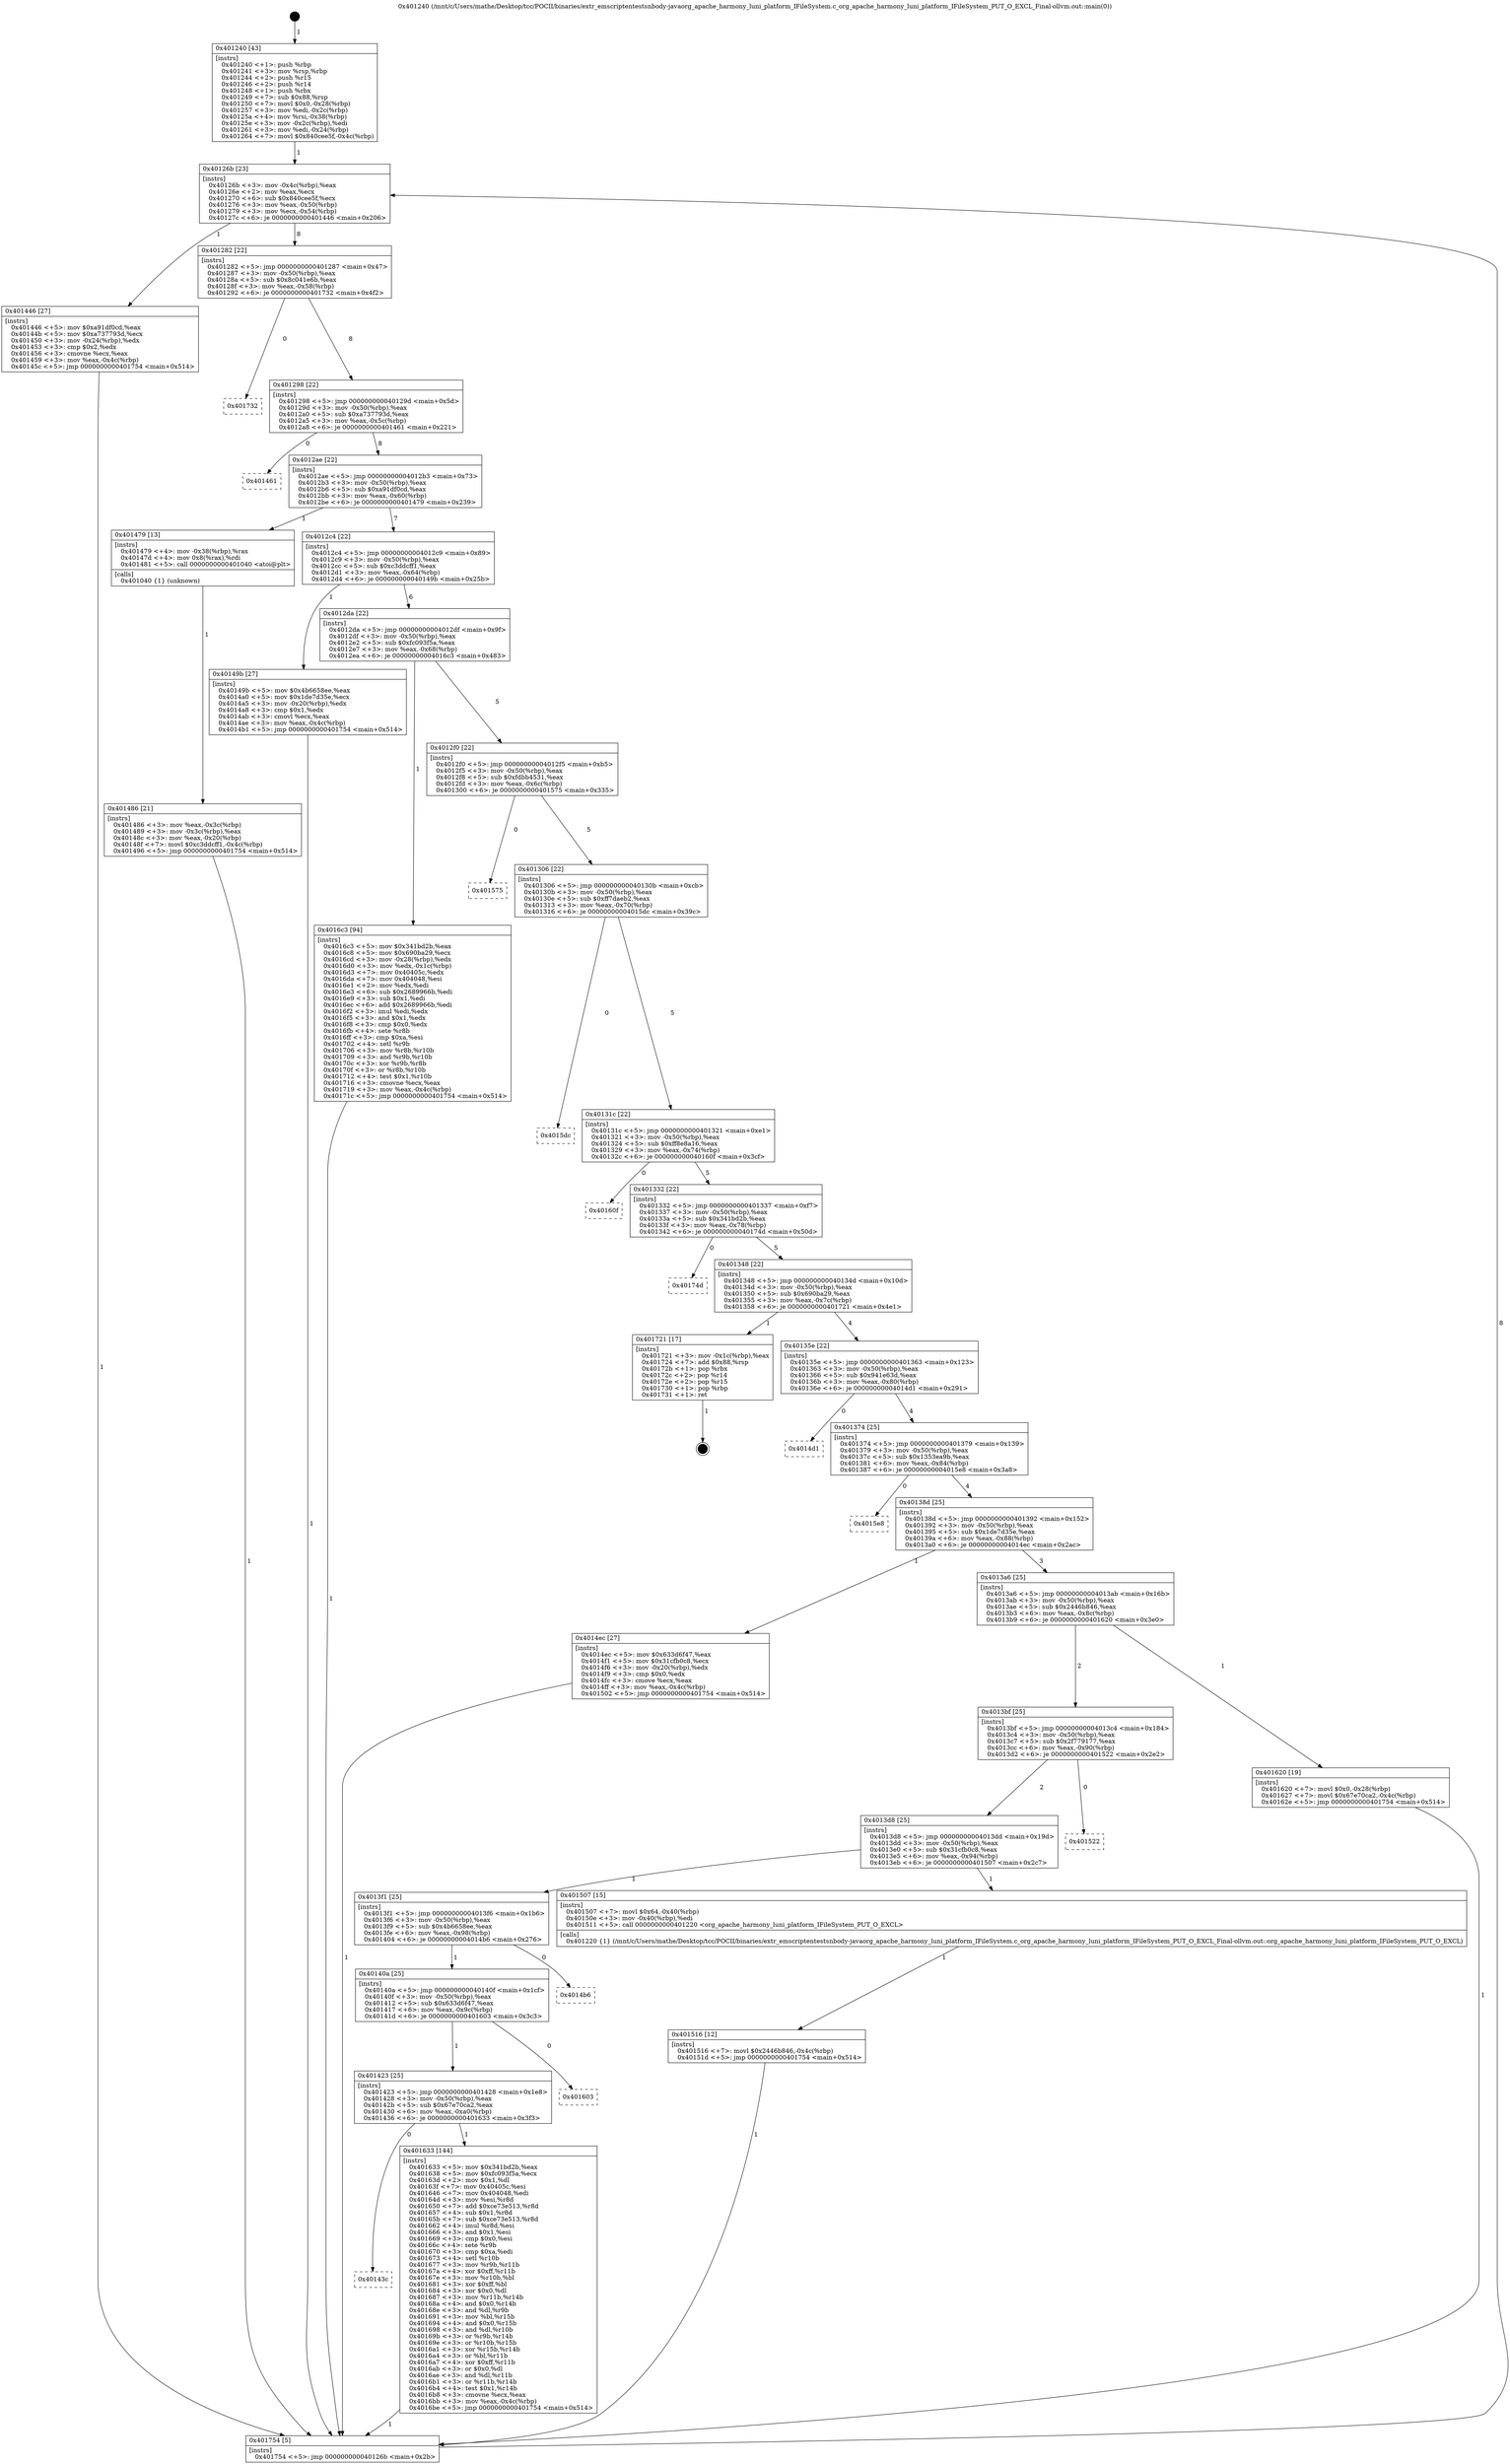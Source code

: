 digraph "0x401240" {
  label = "0x401240 (/mnt/c/Users/mathe/Desktop/tcc/POCII/binaries/extr_emscriptentestsnbody-javaorg_apache_harmony_luni_platform_IFileSystem.c_org_apache_harmony_luni_platform_IFileSystem_PUT_O_EXCL_Final-ollvm.out::main(0))"
  labelloc = "t"
  node[shape=record]

  Entry [label="",width=0.3,height=0.3,shape=circle,fillcolor=black,style=filled]
  "0x40126b" [label="{
     0x40126b [23]\l
     | [instrs]\l
     &nbsp;&nbsp;0x40126b \<+3\>: mov -0x4c(%rbp),%eax\l
     &nbsp;&nbsp;0x40126e \<+2\>: mov %eax,%ecx\l
     &nbsp;&nbsp;0x401270 \<+6\>: sub $0x840cee5f,%ecx\l
     &nbsp;&nbsp;0x401276 \<+3\>: mov %eax,-0x50(%rbp)\l
     &nbsp;&nbsp;0x401279 \<+3\>: mov %ecx,-0x54(%rbp)\l
     &nbsp;&nbsp;0x40127c \<+6\>: je 0000000000401446 \<main+0x206\>\l
  }"]
  "0x401446" [label="{
     0x401446 [27]\l
     | [instrs]\l
     &nbsp;&nbsp;0x401446 \<+5\>: mov $0xa91df0cd,%eax\l
     &nbsp;&nbsp;0x40144b \<+5\>: mov $0xa737793d,%ecx\l
     &nbsp;&nbsp;0x401450 \<+3\>: mov -0x24(%rbp),%edx\l
     &nbsp;&nbsp;0x401453 \<+3\>: cmp $0x2,%edx\l
     &nbsp;&nbsp;0x401456 \<+3\>: cmovne %ecx,%eax\l
     &nbsp;&nbsp;0x401459 \<+3\>: mov %eax,-0x4c(%rbp)\l
     &nbsp;&nbsp;0x40145c \<+5\>: jmp 0000000000401754 \<main+0x514\>\l
  }"]
  "0x401282" [label="{
     0x401282 [22]\l
     | [instrs]\l
     &nbsp;&nbsp;0x401282 \<+5\>: jmp 0000000000401287 \<main+0x47\>\l
     &nbsp;&nbsp;0x401287 \<+3\>: mov -0x50(%rbp),%eax\l
     &nbsp;&nbsp;0x40128a \<+5\>: sub $0x8c041e6b,%eax\l
     &nbsp;&nbsp;0x40128f \<+3\>: mov %eax,-0x58(%rbp)\l
     &nbsp;&nbsp;0x401292 \<+6\>: je 0000000000401732 \<main+0x4f2\>\l
  }"]
  "0x401754" [label="{
     0x401754 [5]\l
     | [instrs]\l
     &nbsp;&nbsp;0x401754 \<+5\>: jmp 000000000040126b \<main+0x2b\>\l
  }"]
  "0x401240" [label="{
     0x401240 [43]\l
     | [instrs]\l
     &nbsp;&nbsp;0x401240 \<+1\>: push %rbp\l
     &nbsp;&nbsp;0x401241 \<+3\>: mov %rsp,%rbp\l
     &nbsp;&nbsp;0x401244 \<+2\>: push %r15\l
     &nbsp;&nbsp;0x401246 \<+2\>: push %r14\l
     &nbsp;&nbsp;0x401248 \<+1\>: push %rbx\l
     &nbsp;&nbsp;0x401249 \<+7\>: sub $0x88,%rsp\l
     &nbsp;&nbsp;0x401250 \<+7\>: movl $0x0,-0x28(%rbp)\l
     &nbsp;&nbsp;0x401257 \<+3\>: mov %edi,-0x2c(%rbp)\l
     &nbsp;&nbsp;0x40125a \<+4\>: mov %rsi,-0x38(%rbp)\l
     &nbsp;&nbsp;0x40125e \<+3\>: mov -0x2c(%rbp),%edi\l
     &nbsp;&nbsp;0x401261 \<+3\>: mov %edi,-0x24(%rbp)\l
     &nbsp;&nbsp;0x401264 \<+7\>: movl $0x840cee5f,-0x4c(%rbp)\l
  }"]
  Exit [label="",width=0.3,height=0.3,shape=circle,fillcolor=black,style=filled,peripheries=2]
  "0x401732" [label="{
     0x401732\l
  }", style=dashed]
  "0x401298" [label="{
     0x401298 [22]\l
     | [instrs]\l
     &nbsp;&nbsp;0x401298 \<+5\>: jmp 000000000040129d \<main+0x5d\>\l
     &nbsp;&nbsp;0x40129d \<+3\>: mov -0x50(%rbp),%eax\l
     &nbsp;&nbsp;0x4012a0 \<+5\>: sub $0xa737793d,%eax\l
     &nbsp;&nbsp;0x4012a5 \<+3\>: mov %eax,-0x5c(%rbp)\l
     &nbsp;&nbsp;0x4012a8 \<+6\>: je 0000000000401461 \<main+0x221\>\l
  }"]
  "0x40143c" [label="{
     0x40143c\l
  }", style=dashed]
  "0x401461" [label="{
     0x401461\l
  }", style=dashed]
  "0x4012ae" [label="{
     0x4012ae [22]\l
     | [instrs]\l
     &nbsp;&nbsp;0x4012ae \<+5\>: jmp 00000000004012b3 \<main+0x73\>\l
     &nbsp;&nbsp;0x4012b3 \<+3\>: mov -0x50(%rbp),%eax\l
     &nbsp;&nbsp;0x4012b6 \<+5\>: sub $0xa91df0cd,%eax\l
     &nbsp;&nbsp;0x4012bb \<+3\>: mov %eax,-0x60(%rbp)\l
     &nbsp;&nbsp;0x4012be \<+6\>: je 0000000000401479 \<main+0x239\>\l
  }"]
  "0x401633" [label="{
     0x401633 [144]\l
     | [instrs]\l
     &nbsp;&nbsp;0x401633 \<+5\>: mov $0x341bd2b,%eax\l
     &nbsp;&nbsp;0x401638 \<+5\>: mov $0xfc093f5a,%ecx\l
     &nbsp;&nbsp;0x40163d \<+2\>: mov $0x1,%dl\l
     &nbsp;&nbsp;0x40163f \<+7\>: mov 0x40405c,%esi\l
     &nbsp;&nbsp;0x401646 \<+7\>: mov 0x404048,%edi\l
     &nbsp;&nbsp;0x40164d \<+3\>: mov %esi,%r8d\l
     &nbsp;&nbsp;0x401650 \<+7\>: add $0xce73e513,%r8d\l
     &nbsp;&nbsp;0x401657 \<+4\>: sub $0x1,%r8d\l
     &nbsp;&nbsp;0x40165b \<+7\>: sub $0xce73e513,%r8d\l
     &nbsp;&nbsp;0x401662 \<+4\>: imul %r8d,%esi\l
     &nbsp;&nbsp;0x401666 \<+3\>: and $0x1,%esi\l
     &nbsp;&nbsp;0x401669 \<+3\>: cmp $0x0,%esi\l
     &nbsp;&nbsp;0x40166c \<+4\>: sete %r9b\l
     &nbsp;&nbsp;0x401670 \<+3\>: cmp $0xa,%edi\l
     &nbsp;&nbsp;0x401673 \<+4\>: setl %r10b\l
     &nbsp;&nbsp;0x401677 \<+3\>: mov %r9b,%r11b\l
     &nbsp;&nbsp;0x40167a \<+4\>: xor $0xff,%r11b\l
     &nbsp;&nbsp;0x40167e \<+3\>: mov %r10b,%bl\l
     &nbsp;&nbsp;0x401681 \<+3\>: xor $0xff,%bl\l
     &nbsp;&nbsp;0x401684 \<+3\>: xor $0x0,%dl\l
     &nbsp;&nbsp;0x401687 \<+3\>: mov %r11b,%r14b\l
     &nbsp;&nbsp;0x40168a \<+4\>: and $0x0,%r14b\l
     &nbsp;&nbsp;0x40168e \<+3\>: and %dl,%r9b\l
     &nbsp;&nbsp;0x401691 \<+3\>: mov %bl,%r15b\l
     &nbsp;&nbsp;0x401694 \<+4\>: and $0x0,%r15b\l
     &nbsp;&nbsp;0x401698 \<+3\>: and %dl,%r10b\l
     &nbsp;&nbsp;0x40169b \<+3\>: or %r9b,%r14b\l
     &nbsp;&nbsp;0x40169e \<+3\>: or %r10b,%r15b\l
     &nbsp;&nbsp;0x4016a1 \<+3\>: xor %r15b,%r14b\l
     &nbsp;&nbsp;0x4016a4 \<+3\>: or %bl,%r11b\l
     &nbsp;&nbsp;0x4016a7 \<+4\>: xor $0xff,%r11b\l
     &nbsp;&nbsp;0x4016ab \<+3\>: or $0x0,%dl\l
     &nbsp;&nbsp;0x4016ae \<+3\>: and %dl,%r11b\l
     &nbsp;&nbsp;0x4016b1 \<+3\>: or %r11b,%r14b\l
     &nbsp;&nbsp;0x4016b4 \<+4\>: test $0x1,%r14b\l
     &nbsp;&nbsp;0x4016b8 \<+3\>: cmovne %ecx,%eax\l
     &nbsp;&nbsp;0x4016bb \<+3\>: mov %eax,-0x4c(%rbp)\l
     &nbsp;&nbsp;0x4016be \<+5\>: jmp 0000000000401754 \<main+0x514\>\l
  }"]
  "0x401479" [label="{
     0x401479 [13]\l
     | [instrs]\l
     &nbsp;&nbsp;0x401479 \<+4\>: mov -0x38(%rbp),%rax\l
     &nbsp;&nbsp;0x40147d \<+4\>: mov 0x8(%rax),%rdi\l
     &nbsp;&nbsp;0x401481 \<+5\>: call 0000000000401040 \<atoi@plt\>\l
     | [calls]\l
     &nbsp;&nbsp;0x401040 \{1\} (unknown)\l
  }"]
  "0x4012c4" [label="{
     0x4012c4 [22]\l
     | [instrs]\l
     &nbsp;&nbsp;0x4012c4 \<+5\>: jmp 00000000004012c9 \<main+0x89\>\l
     &nbsp;&nbsp;0x4012c9 \<+3\>: mov -0x50(%rbp),%eax\l
     &nbsp;&nbsp;0x4012cc \<+5\>: sub $0xc3ddcff1,%eax\l
     &nbsp;&nbsp;0x4012d1 \<+3\>: mov %eax,-0x64(%rbp)\l
     &nbsp;&nbsp;0x4012d4 \<+6\>: je 000000000040149b \<main+0x25b\>\l
  }"]
  "0x401486" [label="{
     0x401486 [21]\l
     | [instrs]\l
     &nbsp;&nbsp;0x401486 \<+3\>: mov %eax,-0x3c(%rbp)\l
     &nbsp;&nbsp;0x401489 \<+3\>: mov -0x3c(%rbp),%eax\l
     &nbsp;&nbsp;0x40148c \<+3\>: mov %eax,-0x20(%rbp)\l
     &nbsp;&nbsp;0x40148f \<+7\>: movl $0xc3ddcff1,-0x4c(%rbp)\l
     &nbsp;&nbsp;0x401496 \<+5\>: jmp 0000000000401754 \<main+0x514\>\l
  }"]
  "0x401423" [label="{
     0x401423 [25]\l
     | [instrs]\l
     &nbsp;&nbsp;0x401423 \<+5\>: jmp 0000000000401428 \<main+0x1e8\>\l
     &nbsp;&nbsp;0x401428 \<+3\>: mov -0x50(%rbp),%eax\l
     &nbsp;&nbsp;0x40142b \<+5\>: sub $0x67e70ca2,%eax\l
     &nbsp;&nbsp;0x401430 \<+6\>: mov %eax,-0xa0(%rbp)\l
     &nbsp;&nbsp;0x401436 \<+6\>: je 0000000000401633 \<main+0x3f3\>\l
  }"]
  "0x40149b" [label="{
     0x40149b [27]\l
     | [instrs]\l
     &nbsp;&nbsp;0x40149b \<+5\>: mov $0x4b6658ee,%eax\l
     &nbsp;&nbsp;0x4014a0 \<+5\>: mov $0x1de7d35e,%ecx\l
     &nbsp;&nbsp;0x4014a5 \<+3\>: mov -0x20(%rbp),%edx\l
     &nbsp;&nbsp;0x4014a8 \<+3\>: cmp $0x1,%edx\l
     &nbsp;&nbsp;0x4014ab \<+3\>: cmovl %ecx,%eax\l
     &nbsp;&nbsp;0x4014ae \<+3\>: mov %eax,-0x4c(%rbp)\l
     &nbsp;&nbsp;0x4014b1 \<+5\>: jmp 0000000000401754 \<main+0x514\>\l
  }"]
  "0x4012da" [label="{
     0x4012da [22]\l
     | [instrs]\l
     &nbsp;&nbsp;0x4012da \<+5\>: jmp 00000000004012df \<main+0x9f\>\l
     &nbsp;&nbsp;0x4012df \<+3\>: mov -0x50(%rbp),%eax\l
     &nbsp;&nbsp;0x4012e2 \<+5\>: sub $0xfc093f5a,%eax\l
     &nbsp;&nbsp;0x4012e7 \<+3\>: mov %eax,-0x68(%rbp)\l
     &nbsp;&nbsp;0x4012ea \<+6\>: je 00000000004016c3 \<main+0x483\>\l
  }"]
  "0x401603" [label="{
     0x401603\l
  }", style=dashed]
  "0x4016c3" [label="{
     0x4016c3 [94]\l
     | [instrs]\l
     &nbsp;&nbsp;0x4016c3 \<+5\>: mov $0x341bd2b,%eax\l
     &nbsp;&nbsp;0x4016c8 \<+5\>: mov $0x690ba29,%ecx\l
     &nbsp;&nbsp;0x4016cd \<+3\>: mov -0x28(%rbp),%edx\l
     &nbsp;&nbsp;0x4016d0 \<+3\>: mov %edx,-0x1c(%rbp)\l
     &nbsp;&nbsp;0x4016d3 \<+7\>: mov 0x40405c,%edx\l
     &nbsp;&nbsp;0x4016da \<+7\>: mov 0x404048,%esi\l
     &nbsp;&nbsp;0x4016e1 \<+2\>: mov %edx,%edi\l
     &nbsp;&nbsp;0x4016e3 \<+6\>: sub $0x2689966b,%edi\l
     &nbsp;&nbsp;0x4016e9 \<+3\>: sub $0x1,%edi\l
     &nbsp;&nbsp;0x4016ec \<+6\>: add $0x2689966b,%edi\l
     &nbsp;&nbsp;0x4016f2 \<+3\>: imul %edi,%edx\l
     &nbsp;&nbsp;0x4016f5 \<+3\>: and $0x1,%edx\l
     &nbsp;&nbsp;0x4016f8 \<+3\>: cmp $0x0,%edx\l
     &nbsp;&nbsp;0x4016fb \<+4\>: sete %r8b\l
     &nbsp;&nbsp;0x4016ff \<+3\>: cmp $0xa,%esi\l
     &nbsp;&nbsp;0x401702 \<+4\>: setl %r9b\l
     &nbsp;&nbsp;0x401706 \<+3\>: mov %r8b,%r10b\l
     &nbsp;&nbsp;0x401709 \<+3\>: and %r9b,%r10b\l
     &nbsp;&nbsp;0x40170c \<+3\>: xor %r9b,%r8b\l
     &nbsp;&nbsp;0x40170f \<+3\>: or %r8b,%r10b\l
     &nbsp;&nbsp;0x401712 \<+4\>: test $0x1,%r10b\l
     &nbsp;&nbsp;0x401716 \<+3\>: cmovne %ecx,%eax\l
     &nbsp;&nbsp;0x401719 \<+3\>: mov %eax,-0x4c(%rbp)\l
     &nbsp;&nbsp;0x40171c \<+5\>: jmp 0000000000401754 \<main+0x514\>\l
  }"]
  "0x4012f0" [label="{
     0x4012f0 [22]\l
     | [instrs]\l
     &nbsp;&nbsp;0x4012f0 \<+5\>: jmp 00000000004012f5 \<main+0xb5\>\l
     &nbsp;&nbsp;0x4012f5 \<+3\>: mov -0x50(%rbp),%eax\l
     &nbsp;&nbsp;0x4012f8 \<+5\>: sub $0xfdbb4531,%eax\l
     &nbsp;&nbsp;0x4012fd \<+3\>: mov %eax,-0x6c(%rbp)\l
     &nbsp;&nbsp;0x401300 \<+6\>: je 0000000000401575 \<main+0x335\>\l
  }"]
  "0x40140a" [label="{
     0x40140a [25]\l
     | [instrs]\l
     &nbsp;&nbsp;0x40140a \<+5\>: jmp 000000000040140f \<main+0x1cf\>\l
     &nbsp;&nbsp;0x40140f \<+3\>: mov -0x50(%rbp),%eax\l
     &nbsp;&nbsp;0x401412 \<+5\>: sub $0x633d6f47,%eax\l
     &nbsp;&nbsp;0x401417 \<+6\>: mov %eax,-0x9c(%rbp)\l
     &nbsp;&nbsp;0x40141d \<+6\>: je 0000000000401603 \<main+0x3c3\>\l
  }"]
  "0x401575" [label="{
     0x401575\l
  }", style=dashed]
  "0x401306" [label="{
     0x401306 [22]\l
     | [instrs]\l
     &nbsp;&nbsp;0x401306 \<+5\>: jmp 000000000040130b \<main+0xcb\>\l
     &nbsp;&nbsp;0x40130b \<+3\>: mov -0x50(%rbp),%eax\l
     &nbsp;&nbsp;0x40130e \<+5\>: sub $0xff7daeb2,%eax\l
     &nbsp;&nbsp;0x401313 \<+3\>: mov %eax,-0x70(%rbp)\l
     &nbsp;&nbsp;0x401316 \<+6\>: je 00000000004015dc \<main+0x39c\>\l
  }"]
  "0x4014b6" [label="{
     0x4014b6\l
  }", style=dashed]
  "0x4015dc" [label="{
     0x4015dc\l
  }", style=dashed]
  "0x40131c" [label="{
     0x40131c [22]\l
     | [instrs]\l
     &nbsp;&nbsp;0x40131c \<+5\>: jmp 0000000000401321 \<main+0xe1\>\l
     &nbsp;&nbsp;0x401321 \<+3\>: mov -0x50(%rbp),%eax\l
     &nbsp;&nbsp;0x401324 \<+5\>: sub $0xff8e8a16,%eax\l
     &nbsp;&nbsp;0x401329 \<+3\>: mov %eax,-0x74(%rbp)\l
     &nbsp;&nbsp;0x40132c \<+6\>: je 000000000040160f \<main+0x3cf\>\l
  }"]
  "0x401516" [label="{
     0x401516 [12]\l
     | [instrs]\l
     &nbsp;&nbsp;0x401516 \<+7\>: movl $0x2446b846,-0x4c(%rbp)\l
     &nbsp;&nbsp;0x40151d \<+5\>: jmp 0000000000401754 \<main+0x514\>\l
  }"]
  "0x40160f" [label="{
     0x40160f\l
  }", style=dashed]
  "0x401332" [label="{
     0x401332 [22]\l
     | [instrs]\l
     &nbsp;&nbsp;0x401332 \<+5\>: jmp 0000000000401337 \<main+0xf7\>\l
     &nbsp;&nbsp;0x401337 \<+3\>: mov -0x50(%rbp),%eax\l
     &nbsp;&nbsp;0x40133a \<+5\>: sub $0x341bd2b,%eax\l
     &nbsp;&nbsp;0x40133f \<+3\>: mov %eax,-0x78(%rbp)\l
     &nbsp;&nbsp;0x401342 \<+6\>: je 000000000040174d \<main+0x50d\>\l
  }"]
  "0x4013f1" [label="{
     0x4013f1 [25]\l
     | [instrs]\l
     &nbsp;&nbsp;0x4013f1 \<+5\>: jmp 00000000004013f6 \<main+0x1b6\>\l
     &nbsp;&nbsp;0x4013f6 \<+3\>: mov -0x50(%rbp),%eax\l
     &nbsp;&nbsp;0x4013f9 \<+5\>: sub $0x4b6658ee,%eax\l
     &nbsp;&nbsp;0x4013fe \<+6\>: mov %eax,-0x98(%rbp)\l
     &nbsp;&nbsp;0x401404 \<+6\>: je 00000000004014b6 \<main+0x276\>\l
  }"]
  "0x40174d" [label="{
     0x40174d\l
  }", style=dashed]
  "0x401348" [label="{
     0x401348 [22]\l
     | [instrs]\l
     &nbsp;&nbsp;0x401348 \<+5\>: jmp 000000000040134d \<main+0x10d\>\l
     &nbsp;&nbsp;0x40134d \<+3\>: mov -0x50(%rbp),%eax\l
     &nbsp;&nbsp;0x401350 \<+5\>: sub $0x690ba29,%eax\l
     &nbsp;&nbsp;0x401355 \<+3\>: mov %eax,-0x7c(%rbp)\l
     &nbsp;&nbsp;0x401358 \<+6\>: je 0000000000401721 \<main+0x4e1\>\l
  }"]
  "0x401507" [label="{
     0x401507 [15]\l
     | [instrs]\l
     &nbsp;&nbsp;0x401507 \<+7\>: movl $0x64,-0x40(%rbp)\l
     &nbsp;&nbsp;0x40150e \<+3\>: mov -0x40(%rbp),%edi\l
     &nbsp;&nbsp;0x401511 \<+5\>: call 0000000000401220 \<org_apache_harmony_luni_platform_IFileSystem_PUT_O_EXCL\>\l
     | [calls]\l
     &nbsp;&nbsp;0x401220 \{1\} (/mnt/c/Users/mathe/Desktop/tcc/POCII/binaries/extr_emscriptentestsnbody-javaorg_apache_harmony_luni_platform_IFileSystem.c_org_apache_harmony_luni_platform_IFileSystem_PUT_O_EXCL_Final-ollvm.out::org_apache_harmony_luni_platform_IFileSystem_PUT_O_EXCL)\l
  }"]
  "0x401721" [label="{
     0x401721 [17]\l
     | [instrs]\l
     &nbsp;&nbsp;0x401721 \<+3\>: mov -0x1c(%rbp),%eax\l
     &nbsp;&nbsp;0x401724 \<+7\>: add $0x88,%rsp\l
     &nbsp;&nbsp;0x40172b \<+1\>: pop %rbx\l
     &nbsp;&nbsp;0x40172c \<+2\>: pop %r14\l
     &nbsp;&nbsp;0x40172e \<+2\>: pop %r15\l
     &nbsp;&nbsp;0x401730 \<+1\>: pop %rbp\l
     &nbsp;&nbsp;0x401731 \<+1\>: ret\l
  }"]
  "0x40135e" [label="{
     0x40135e [22]\l
     | [instrs]\l
     &nbsp;&nbsp;0x40135e \<+5\>: jmp 0000000000401363 \<main+0x123\>\l
     &nbsp;&nbsp;0x401363 \<+3\>: mov -0x50(%rbp),%eax\l
     &nbsp;&nbsp;0x401366 \<+5\>: sub $0x941e63d,%eax\l
     &nbsp;&nbsp;0x40136b \<+3\>: mov %eax,-0x80(%rbp)\l
     &nbsp;&nbsp;0x40136e \<+6\>: je 00000000004014d1 \<main+0x291\>\l
  }"]
  "0x4013d8" [label="{
     0x4013d8 [25]\l
     | [instrs]\l
     &nbsp;&nbsp;0x4013d8 \<+5\>: jmp 00000000004013dd \<main+0x19d\>\l
     &nbsp;&nbsp;0x4013dd \<+3\>: mov -0x50(%rbp),%eax\l
     &nbsp;&nbsp;0x4013e0 \<+5\>: sub $0x31cfb0c8,%eax\l
     &nbsp;&nbsp;0x4013e5 \<+6\>: mov %eax,-0x94(%rbp)\l
     &nbsp;&nbsp;0x4013eb \<+6\>: je 0000000000401507 \<main+0x2c7\>\l
  }"]
  "0x4014d1" [label="{
     0x4014d1\l
  }", style=dashed]
  "0x401374" [label="{
     0x401374 [25]\l
     | [instrs]\l
     &nbsp;&nbsp;0x401374 \<+5\>: jmp 0000000000401379 \<main+0x139\>\l
     &nbsp;&nbsp;0x401379 \<+3\>: mov -0x50(%rbp),%eax\l
     &nbsp;&nbsp;0x40137c \<+5\>: sub $0x1353ea9b,%eax\l
     &nbsp;&nbsp;0x401381 \<+6\>: mov %eax,-0x84(%rbp)\l
     &nbsp;&nbsp;0x401387 \<+6\>: je 00000000004015e8 \<main+0x3a8\>\l
  }"]
  "0x401522" [label="{
     0x401522\l
  }", style=dashed]
  "0x4015e8" [label="{
     0x4015e8\l
  }", style=dashed]
  "0x40138d" [label="{
     0x40138d [25]\l
     | [instrs]\l
     &nbsp;&nbsp;0x40138d \<+5\>: jmp 0000000000401392 \<main+0x152\>\l
     &nbsp;&nbsp;0x401392 \<+3\>: mov -0x50(%rbp),%eax\l
     &nbsp;&nbsp;0x401395 \<+5\>: sub $0x1de7d35e,%eax\l
     &nbsp;&nbsp;0x40139a \<+6\>: mov %eax,-0x88(%rbp)\l
     &nbsp;&nbsp;0x4013a0 \<+6\>: je 00000000004014ec \<main+0x2ac\>\l
  }"]
  "0x4013bf" [label="{
     0x4013bf [25]\l
     | [instrs]\l
     &nbsp;&nbsp;0x4013bf \<+5\>: jmp 00000000004013c4 \<main+0x184\>\l
     &nbsp;&nbsp;0x4013c4 \<+3\>: mov -0x50(%rbp),%eax\l
     &nbsp;&nbsp;0x4013c7 \<+5\>: sub $0x2f779177,%eax\l
     &nbsp;&nbsp;0x4013cc \<+6\>: mov %eax,-0x90(%rbp)\l
     &nbsp;&nbsp;0x4013d2 \<+6\>: je 0000000000401522 \<main+0x2e2\>\l
  }"]
  "0x4014ec" [label="{
     0x4014ec [27]\l
     | [instrs]\l
     &nbsp;&nbsp;0x4014ec \<+5\>: mov $0x633d6f47,%eax\l
     &nbsp;&nbsp;0x4014f1 \<+5\>: mov $0x31cfb0c8,%ecx\l
     &nbsp;&nbsp;0x4014f6 \<+3\>: mov -0x20(%rbp),%edx\l
     &nbsp;&nbsp;0x4014f9 \<+3\>: cmp $0x0,%edx\l
     &nbsp;&nbsp;0x4014fc \<+3\>: cmove %ecx,%eax\l
     &nbsp;&nbsp;0x4014ff \<+3\>: mov %eax,-0x4c(%rbp)\l
     &nbsp;&nbsp;0x401502 \<+5\>: jmp 0000000000401754 \<main+0x514\>\l
  }"]
  "0x4013a6" [label="{
     0x4013a6 [25]\l
     | [instrs]\l
     &nbsp;&nbsp;0x4013a6 \<+5\>: jmp 00000000004013ab \<main+0x16b\>\l
     &nbsp;&nbsp;0x4013ab \<+3\>: mov -0x50(%rbp),%eax\l
     &nbsp;&nbsp;0x4013ae \<+5\>: sub $0x2446b846,%eax\l
     &nbsp;&nbsp;0x4013b3 \<+6\>: mov %eax,-0x8c(%rbp)\l
     &nbsp;&nbsp;0x4013b9 \<+6\>: je 0000000000401620 \<main+0x3e0\>\l
  }"]
  "0x401620" [label="{
     0x401620 [19]\l
     | [instrs]\l
     &nbsp;&nbsp;0x401620 \<+7\>: movl $0x0,-0x28(%rbp)\l
     &nbsp;&nbsp;0x401627 \<+7\>: movl $0x67e70ca2,-0x4c(%rbp)\l
     &nbsp;&nbsp;0x40162e \<+5\>: jmp 0000000000401754 \<main+0x514\>\l
  }"]
  Entry -> "0x401240" [label=" 1"]
  "0x40126b" -> "0x401446" [label=" 1"]
  "0x40126b" -> "0x401282" [label=" 8"]
  "0x401446" -> "0x401754" [label=" 1"]
  "0x401240" -> "0x40126b" [label=" 1"]
  "0x401754" -> "0x40126b" [label=" 8"]
  "0x401721" -> Exit [label=" 1"]
  "0x401282" -> "0x401732" [label=" 0"]
  "0x401282" -> "0x401298" [label=" 8"]
  "0x4016c3" -> "0x401754" [label=" 1"]
  "0x401298" -> "0x401461" [label=" 0"]
  "0x401298" -> "0x4012ae" [label=" 8"]
  "0x401633" -> "0x401754" [label=" 1"]
  "0x4012ae" -> "0x401479" [label=" 1"]
  "0x4012ae" -> "0x4012c4" [label=" 7"]
  "0x401479" -> "0x401486" [label=" 1"]
  "0x401486" -> "0x401754" [label=" 1"]
  "0x401423" -> "0x40143c" [label=" 0"]
  "0x4012c4" -> "0x40149b" [label=" 1"]
  "0x4012c4" -> "0x4012da" [label=" 6"]
  "0x40149b" -> "0x401754" [label=" 1"]
  "0x401423" -> "0x401633" [label=" 1"]
  "0x4012da" -> "0x4016c3" [label=" 1"]
  "0x4012da" -> "0x4012f0" [label=" 5"]
  "0x40140a" -> "0x401423" [label=" 1"]
  "0x4012f0" -> "0x401575" [label=" 0"]
  "0x4012f0" -> "0x401306" [label=" 5"]
  "0x40140a" -> "0x401603" [label=" 0"]
  "0x401306" -> "0x4015dc" [label=" 0"]
  "0x401306" -> "0x40131c" [label=" 5"]
  "0x4013f1" -> "0x40140a" [label=" 1"]
  "0x40131c" -> "0x40160f" [label=" 0"]
  "0x40131c" -> "0x401332" [label=" 5"]
  "0x4013f1" -> "0x4014b6" [label=" 0"]
  "0x401332" -> "0x40174d" [label=" 0"]
  "0x401332" -> "0x401348" [label=" 5"]
  "0x401620" -> "0x401754" [label=" 1"]
  "0x401348" -> "0x401721" [label=" 1"]
  "0x401348" -> "0x40135e" [label=" 4"]
  "0x401516" -> "0x401754" [label=" 1"]
  "0x40135e" -> "0x4014d1" [label=" 0"]
  "0x40135e" -> "0x401374" [label=" 4"]
  "0x4013d8" -> "0x4013f1" [label=" 1"]
  "0x401374" -> "0x4015e8" [label=" 0"]
  "0x401374" -> "0x40138d" [label=" 4"]
  "0x4013d8" -> "0x401507" [label=" 1"]
  "0x40138d" -> "0x4014ec" [label=" 1"]
  "0x40138d" -> "0x4013a6" [label=" 3"]
  "0x4014ec" -> "0x401754" [label=" 1"]
  "0x4013bf" -> "0x4013d8" [label=" 2"]
  "0x4013a6" -> "0x401620" [label=" 1"]
  "0x4013a6" -> "0x4013bf" [label=" 2"]
  "0x401507" -> "0x401516" [label=" 1"]
  "0x4013bf" -> "0x401522" [label=" 0"]
}
